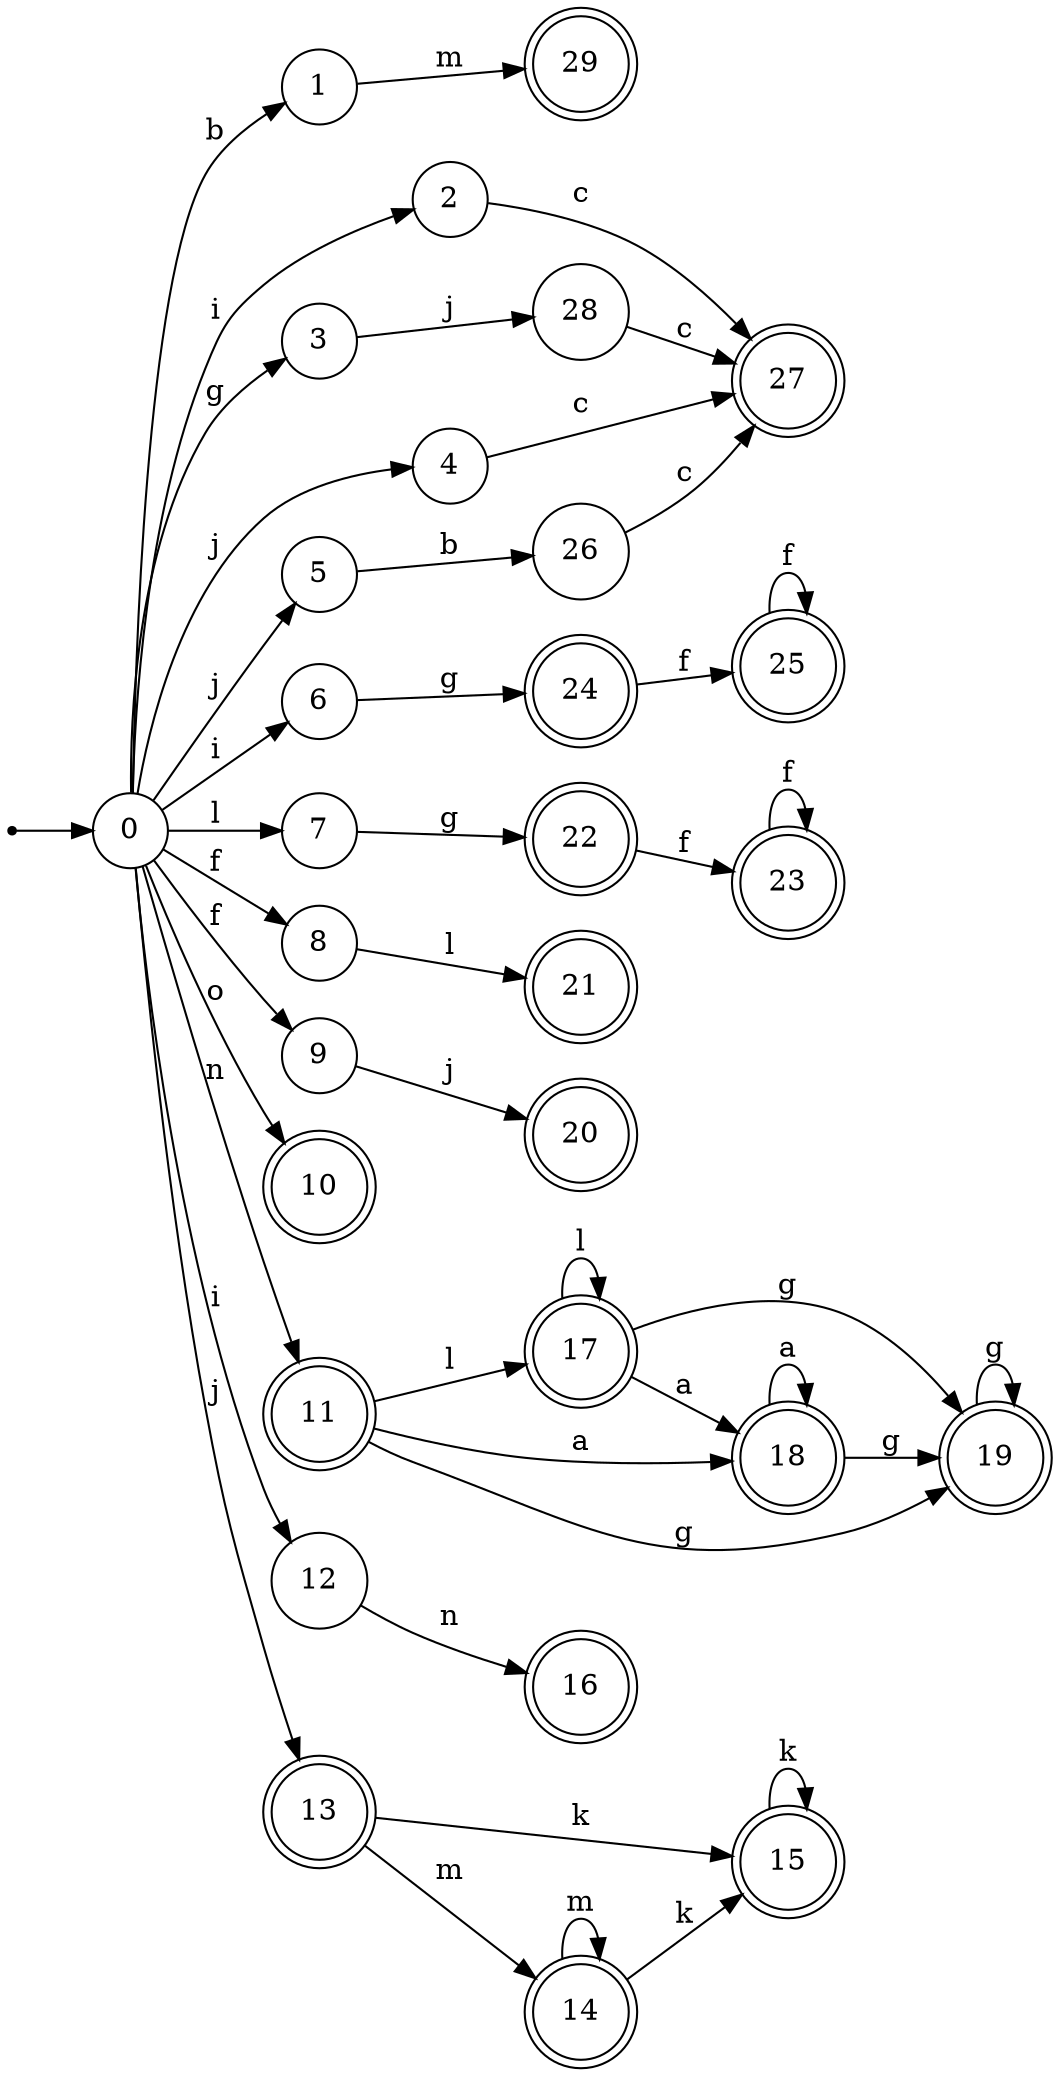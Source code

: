 digraph finite_state_machine {
rankdir=LR;
size="20,20";
node [shape = point]; "dummy0"
node [shape = circle]; "0";
"dummy0" -> "0";
node [shape = circle]; "1";
node [shape = circle]; "2";
node [shape = circle]; "3";
node [shape = circle]; "4";
node [shape = circle]; "5";
node [shape = circle]; "6";
node [shape = circle]; "7";
node [shape = circle]; "8";
node [shape = circle]; "9";
node [shape = doublecircle]; "10";node [shape = doublecircle]; "11";node [shape = circle]; "12";
node [shape = doublecircle]; "13";node [shape = doublecircle]; "14";node [shape = doublecircle]; "15";node [shape = doublecircle]; "16";node [shape = doublecircle]; "17";node [shape = doublecircle]; "18";node [shape = doublecircle]; "19";node [shape = doublecircle]; "20";node [shape = doublecircle]; "21";node [shape = doublecircle]; "22";node [shape = doublecircle]; "23";node [shape = doublecircle]; "24";node [shape = doublecircle]; "25";node [shape = circle]; "26";
node [shape = doublecircle]; "27";node [shape = circle]; "28";
node [shape = doublecircle]; "29";"0" -> "1" [label = "b"];
 "0" -> "2" [label = "i"];
 "0" -> "12" [label = "i"];
 "0" -> "6" [label = "i"];
 "0" -> "3" [label = "g"];
 "0" -> "13" [label = "j"];
 "0" -> "4" [label = "j"];
 "0" -> "5" [label = "j"];
 "0" -> "7" [label = "l"];
 "0" -> "8" [label = "f"];
 "0" -> "9" [label = "f"];
 "0" -> "10" [label = "o"];
 "0" -> "11" [label = "n"];
 "13" -> "14" [label = "m"];
 "13" -> "15" [label = "k"];
 "15" -> "15" [label = "k"];
 "14" -> "14" [label = "m"];
 "14" -> "15" [label = "k"];
 "12" -> "16" [label = "n"];
 "11" -> "17" [label = "l"];
 "11" -> "18" [label = "a"];
 "11" -> "19" [label = "g"];
 "19" -> "19" [label = "g"];
 "18" -> "18" [label = "a"];
 "18" -> "19" [label = "g"];
 "17" -> "17" [label = "l"];
 "17" -> "18" [label = "a"];
 "17" -> "19" [label = "g"];
 "9" -> "20" [label = "j"];
 "8" -> "21" [label = "l"];
 "7" -> "22" [label = "g"];
 "22" -> "23" [label = "f"];
 "23" -> "23" [label = "f"];
 "6" -> "24" [label = "g"];
 "24" -> "25" [label = "f"];
 "25" -> "25" [label = "f"];
 "5" -> "26" [label = "b"];
 "26" -> "27" [label = "c"];
 "4" -> "27" [label = "c"];
 "3" -> "28" [label = "j"];
 "28" -> "27" [label = "c"];
 "2" -> "27" [label = "c"];
 "1" -> "29" [label = "m"];
 }
